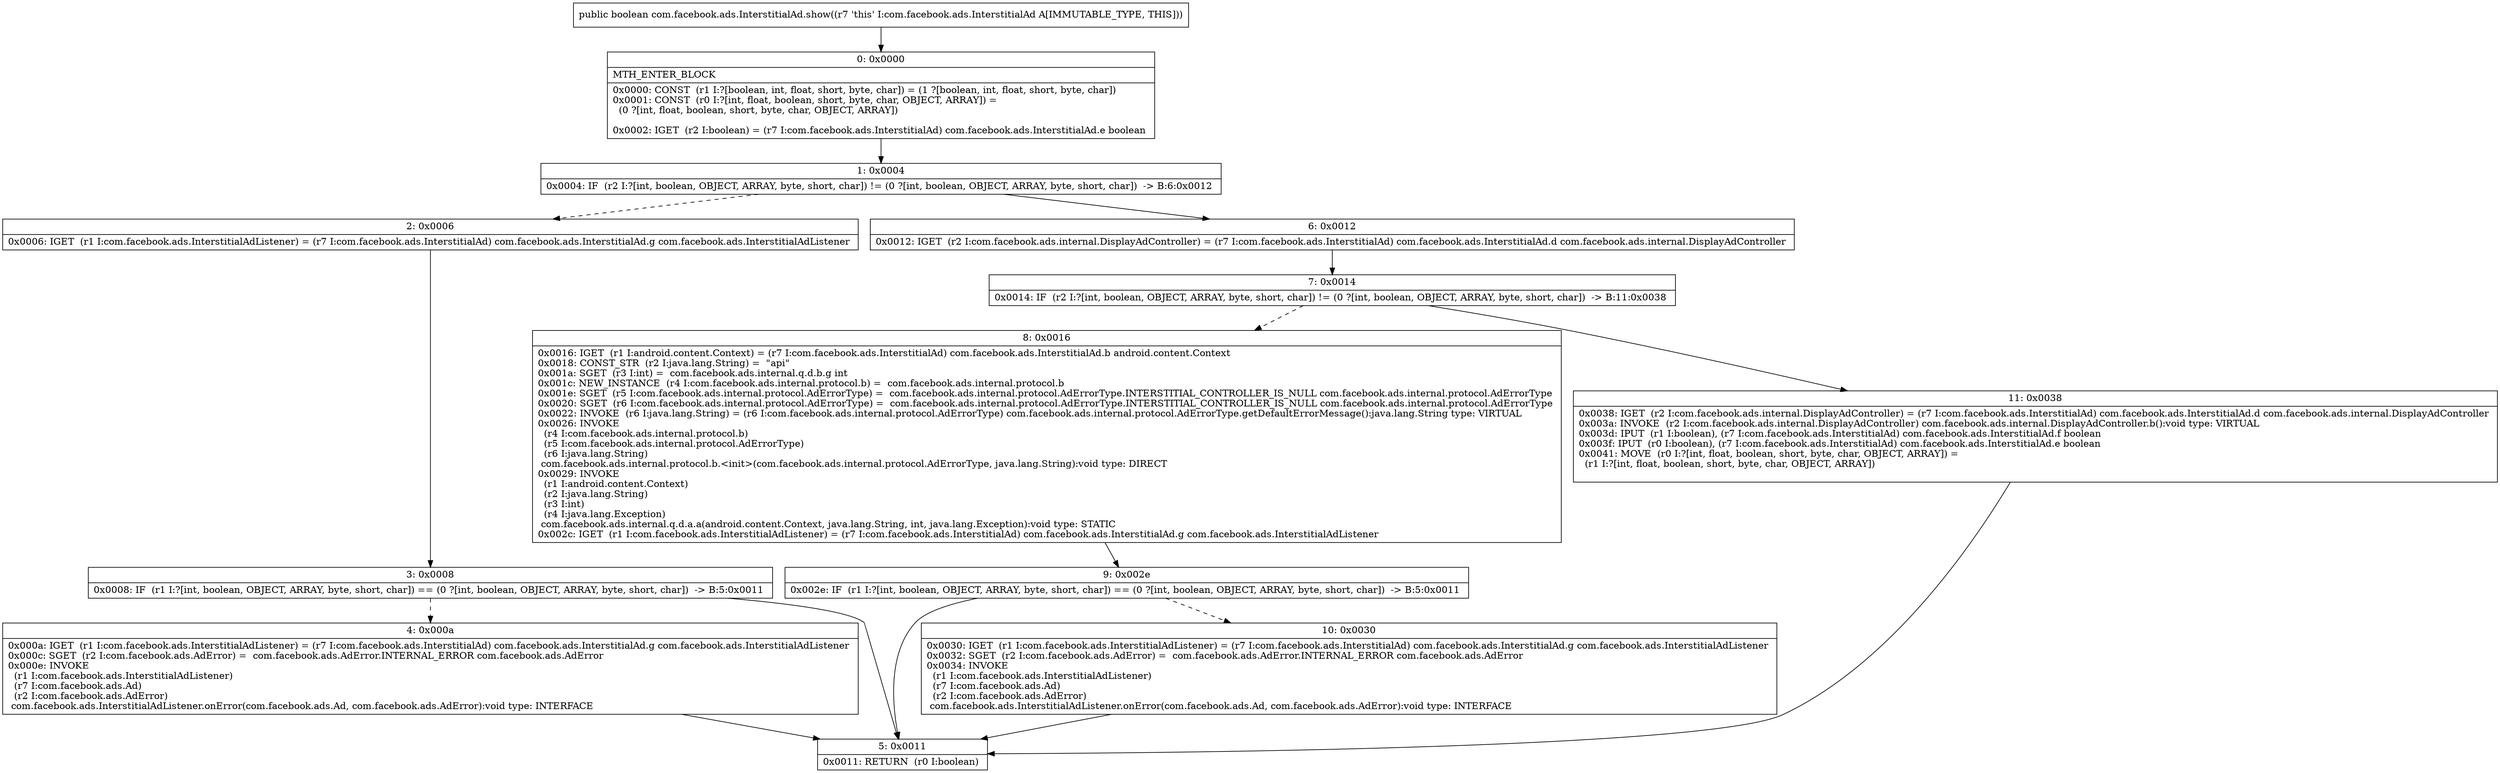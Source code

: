 digraph "CFG forcom.facebook.ads.InterstitialAd.show()Z" {
Node_0 [shape=record,label="{0\:\ 0x0000|MTH_ENTER_BLOCK\l|0x0000: CONST  (r1 I:?[boolean, int, float, short, byte, char]) = (1 ?[boolean, int, float, short, byte, char]) \l0x0001: CONST  (r0 I:?[int, float, boolean, short, byte, char, OBJECT, ARRAY]) = \l  (0 ?[int, float, boolean, short, byte, char, OBJECT, ARRAY])\l \l0x0002: IGET  (r2 I:boolean) = (r7 I:com.facebook.ads.InterstitialAd) com.facebook.ads.InterstitialAd.e boolean \l}"];
Node_1 [shape=record,label="{1\:\ 0x0004|0x0004: IF  (r2 I:?[int, boolean, OBJECT, ARRAY, byte, short, char]) != (0 ?[int, boolean, OBJECT, ARRAY, byte, short, char])  \-\> B:6:0x0012 \l}"];
Node_2 [shape=record,label="{2\:\ 0x0006|0x0006: IGET  (r1 I:com.facebook.ads.InterstitialAdListener) = (r7 I:com.facebook.ads.InterstitialAd) com.facebook.ads.InterstitialAd.g com.facebook.ads.InterstitialAdListener \l}"];
Node_3 [shape=record,label="{3\:\ 0x0008|0x0008: IF  (r1 I:?[int, boolean, OBJECT, ARRAY, byte, short, char]) == (0 ?[int, boolean, OBJECT, ARRAY, byte, short, char])  \-\> B:5:0x0011 \l}"];
Node_4 [shape=record,label="{4\:\ 0x000a|0x000a: IGET  (r1 I:com.facebook.ads.InterstitialAdListener) = (r7 I:com.facebook.ads.InterstitialAd) com.facebook.ads.InterstitialAd.g com.facebook.ads.InterstitialAdListener \l0x000c: SGET  (r2 I:com.facebook.ads.AdError) =  com.facebook.ads.AdError.INTERNAL_ERROR com.facebook.ads.AdError \l0x000e: INVOKE  \l  (r1 I:com.facebook.ads.InterstitialAdListener)\l  (r7 I:com.facebook.ads.Ad)\l  (r2 I:com.facebook.ads.AdError)\l com.facebook.ads.InterstitialAdListener.onError(com.facebook.ads.Ad, com.facebook.ads.AdError):void type: INTERFACE \l}"];
Node_5 [shape=record,label="{5\:\ 0x0011|0x0011: RETURN  (r0 I:boolean) \l}"];
Node_6 [shape=record,label="{6\:\ 0x0012|0x0012: IGET  (r2 I:com.facebook.ads.internal.DisplayAdController) = (r7 I:com.facebook.ads.InterstitialAd) com.facebook.ads.InterstitialAd.d com.facebook.ads.internal.DisplayAdController \l}"];
Node_7 [shape=record,label="{7\:\ 0x0014|0x0014: IF  (r2 I:?[int, boolean, OBJECT, ARRAY, byte, short, char]) != (0 ?[int, boolean, OBJECT, ARRAY, byte, short, char])  \-\> B:11:0x0038 \l}"];
Node_8 [shape=record,label="{8\:\ 0x0016|0x0016: IGET  (r1 I:android.content.Context) = (r7 I:com.facebook.ads.InterstitialAd) com.facebook.ads.InterstitialAd.b android.content.Context \l0x0018: CONST_STR  (r2 I:java.lang.String) =  \"api\" \l0x001a: SGET  (r3 I:int) =  com.facebook.ads.internal.q.d.b.g int \l0x001c: NEW_INSTANCE  (r4 I:com.facebook.ads.internal.protocol.b) =  com.facebook.ads.internal.protocol.b \l0x001e: SGET  (r5 I:com.facebook.ads.internal.protocol.AdErrorType) =  com.facebook.ads.internal.protocol.AdErrorType.INTERSTITIAL_CONTROLLER_IS_NULL com.facebook.ads.internal.protocol.AdErrorType \l0x0020: SGET  (r6 I:com.facebook.ads.internal.protocol.AdErrorType) =  com.facebook.ads.internal.protocol.AdErrorType.INTERSTITIAL_CONTROLLER_IS_NULL com.facebook.ads.internal.protocol.AdErrorType \l0x0022: INVOKE  (r6 I:java.lang.String) = (r6 I:com.facebook.ads.internal.protocol.AdErrorType) com.facebook.ads.internal.protocol.AdErrorType.getDefaultErrorMessage():java.lang.String type: VIRTUAL \l0x0026: INVOKE  \l  (r4 I:com.facebook.ads.internal.protocol.b)\l  (r5 I:com.facebook.ads.internal.protocol.AdErrorType)\l  (r6 I:java.lang.String)\l com.facebook.ads.internal.protocol.b.\<init\>(com.facebook.ads.internal.protocol.AdErrorType, java.lang.String):void type: DIRECT \l0x0029: INVOKE  \l  (r1 I:android.content.Context)\l  (r2 I:java.lang.String)\l  (r3 I:int)\l  (r4 I:java.lang.Exception)\l com.facebook.ads.internal.q.d.a.a(android.content.Context, java.lang.String, int, java.lang.Exception):void type: STATIC \l0x002c: IGET  (r1 I:com.facebook.ads.InterstitialAdListener) = (r7 I:com.facebook.ads.InterstitialAd) com.facebook.ads.InterstitialAd.g com.facebook.ads.InterstitialAdListener \l}"];
Node_9 [shape=record,label="{9\:\ 0x002e|0x002e: IF  (r1 I:?[int, boolean, OBJECT, ARRAY, byte, short, char]) == (0 ?[int, boolean, OBJECT, ARRAY, byte, short, char])  \-\> B:5:0x0011 \l}"];
Node_10 [shape=record,label="{10\:\ 0x0030|0x0030: IGET  (r1 I:com.facebook.ads.InterstitialAdListener) = (r7 I:com.facebook.ads.InterstitialAd) com.facebook.ads.InterstitialAd.g com.facebook.ads.InterstitialAdListener \l0x0032: SGET  (r2 I:com.facebook.ads.AdError) =  com.facebook.ads.AdError.INTERNAL_ERROR com.facebook.ads.AdError \l0x0034: INVOKE  \l  (r1 I:com.facebook.ads.InterstitialAdListener)\l  (r7 I:com.facebook.ads.Ad)\l  (r2 I:com.facebook.ads.AdError)\l com.facebook.ads.InterstitialAdListener.onError(com.facebook.ads.Ad, com.facebook.ads.AdError):void type: INTERFACE \l}"];
Node_11 [shape=record,label="{11\:\ 0x0038|0x0038: IGET  (r2 I:com.facebook.ads.internal.DisplayAdController) = (r7 I:com.facebook.ads.InterstitialAd) com.facebook.ads.InterstitialAd.d com.facebook.ads.internal.DisplayAdController \l0x003a: INVOKE  (r2 I:com.facebook.ads.internal.DisplayAdController) com.facebook.ads.internal.DisplayAdController.b():void type: VIRTUAL \l0x003d: IPUT  (r1 I:boolean), (r7 I:com.facebook.ads.InterstitialAd) com.facebook.ads.InterstitialAd.f boolean \l0x003f: IPUT  (r0 I:boolean), (r7 I:com.facebook.ads.InterstitialAd) com.facebook.ads.InterstitialAd.e boolean \l0x0041: MOVE  (r0 I:?[int, float, boolean, short, byte, char, OBJECT, ARRAY]) = \l  (r1 I:?[int, float, boolean, short, byte, char, OBJECT, ARRAY])\l \l}"];
MethodNode[shape=record,label="{public boolean com.facebook.ads.InterstitialAd.show((r7 'this' I:com.facebook.ads.InterstitialAd A[IMMUTABLE_TYPE, THIS])) }"];
MethodNode -> Node_0;
Node_0 -> Node_1;
Node_1 -> Node_2[style=dashed];
Node_1 -> Node_6;
Node_2 -> Node_3;
Node_3 -> Node_4[style=dashed];
Node_3 -> Node_5;
Node_4 -> Node_5;
Node_6 -> Node_7;
Node_7 -> Node_8[style=dashed];
Node_7 -> Node_11;
Node_8 -> Node_9;
Node_9 -> Node_5;
Node_9 -> Node_10[style=dashed];
Node_10 -> Node_5;
Node_11 -> Node_5;
}

